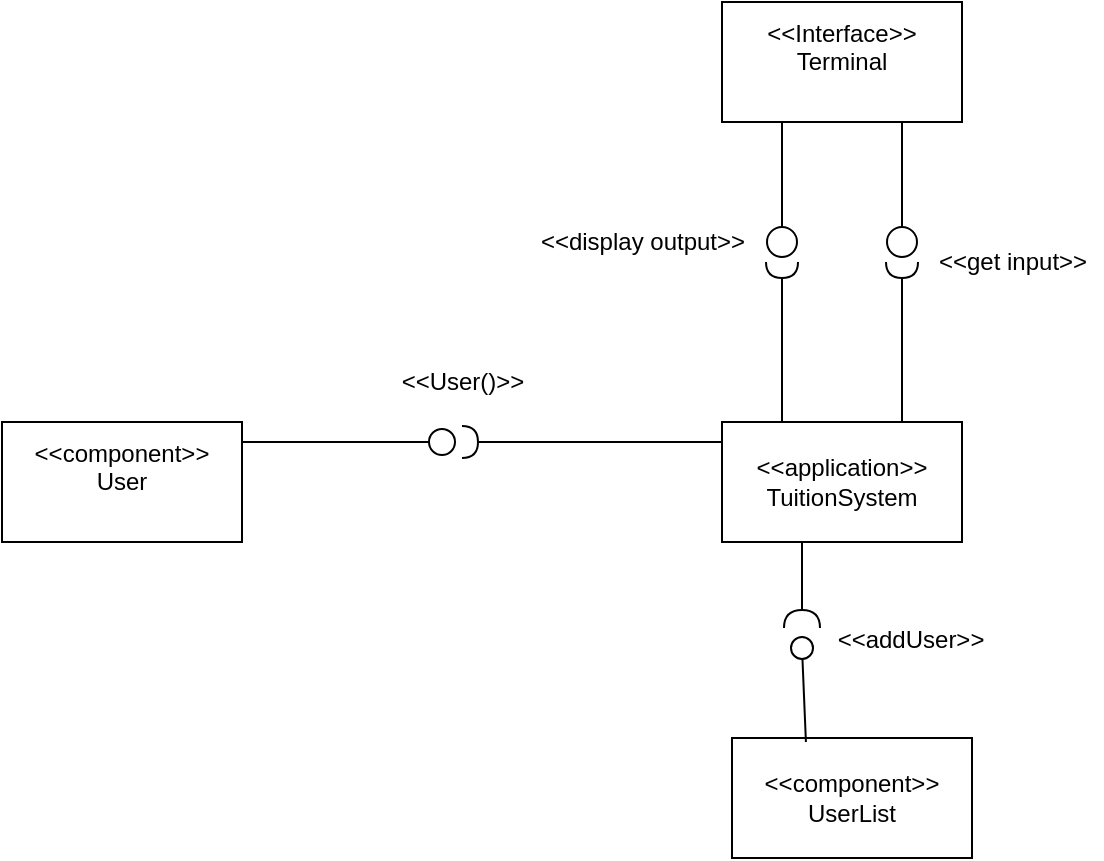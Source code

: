 <mxfile version="13.9.7" type="github" pages="2">
  <diagram id="Atki3Fw65m2l4bBg9RLu" name="Page-1">
    <mxGraphModel dx="868" dy="479" grid="0" gridSize="10" guides="1" tooltips="1" connect="1" arrows="1" fold="1" page="1" pageScale="1" pageWidth="850" pageHeight="1100" math="0" shadow="0">
      <root>
        <mxCell id="0" />
        <mxCell id="1" parent="0" />
        <mxCell id="o97OmESMkovV9gOq62sb-1" value="&lt;div&gt;&amp;lt;&amp;lt;component&amp;gt;&amp;gt;&lt;/div&gt;&lt;div&gt;User&lt;br&gt;&lt;/div&gt;&lt;div&gt;&lt;br&gt;&lt;/div&gt;" style="rounded=0;whiteSpace=wrap;html=1;" vertex="1" parent="1">
          <mxGeometry x="170" y="270" width="120" height="60" as="geometry" />
        </mxCell>
        <mxCell id="o97OmESMkovV9gOq62sb-2" value="&lt;div&gt;&amp;lt;&amp;lt;application&amp;gt;&amp;gt;&lt;/div&gt;&lt;div&gt;TuitionSystem&lt;br&gt;&lt;/div&gt;" style="rounded=0;whiteSpace=wrap;html=1;" vertex="1" parent="1">
          <mxGeometry x="530" y="270" width="120" height="60" as="geometry" />
        </mxCell>
        <mxCell id="o97OmESMkovV9gOq62sb-3" value="&lt;div&gt;&amp;lt;&amp;lt;Interface&amp;gt;&amp;gt;&lt;/div&gt;&lt;div&gt;Terminal&lt;br&gt;&lt;/div&gt;&lt;div&gt;&lt;br&gt;&lt;/div&gt;" style="rounded=0;whiteSpace=wrap;html=1;" vertex="1" parent="1">
          <mxGeometry x="530" y="60" width="120" height="60" as="geometry" />
        </mxCell>
        <mxCell id="o97OmESMkovV9gOq62sb-4" value="" style="endArrow=oval;html=1;endFill=0;startSize=15;endSize=13;" edge="1" parent="1">
          <mxGeometry width="50" height="50" relative="1" as="geometry">
            <mxPoint x="290" y="280" as="sourcePoint" />
            <mxPoint x="390" y="280" as="targetPoint" />
          </mxGeometry>
        </mxCell>
        <mxCell id="o97OmESMkovV9gOq62sb-5" value="&amp;lt;&amp;lt;User()&amp;gt;&amp;gt;" style="text;html=1;align=center;verticalAlign=middle;resizable=0;points=[];autosize=1;" vertex="1" parent="1">
          <mxGeometry x="360" y="240" width="80" height="20" as="geometry" />
        </mxCell>
        <mxCell id="o97OmESMkovV9gOq62sb-6" value="" style="endArrow=none;html=1;endFill=0;startArrow=halfCircle;startFill=0;" edge="1" parent="1">
          <mxGeometry width="50" height="50" relative="1" as="geometry">
            <mxPoint x="400" y="280" as="sourcePoint" />
            <mxPoint x="530" y="280" as="targetPoint" />
          </mxGeometry>
        </mxCell>
        <mxCell id="o97OmESMkovV9gOq62sb-7" value="" style="endArrow=none;html=1;endFill=0;endSize=15;startSize=15;startArrow=oval;startFill=0;" edge="1" parent="1">
          <mxGeometry width="50" height="50" relative="1" as="geometry">
            <mxPoint x="620" y="180" as="sourcePoint" />
            <mxPoint x="620" y="120" as="targetPoint" />
          </mxGeometry>
        </mxCell>
        <mxCell id="o97OmESMkovV9gOq62sb-8" value="" style="endArrow=halfCircle;html=1;startArrow=none;startFill=0;endFill=0;" edge="1" parent="1">
          <mxGeometry width="50" height="50" relative="1" as="geometry">
            <mxPoint x="620" y="270" as="sourcePoint" />
            <mxPoint x="620" y="190" as="targetPoint" />
          </mxGeometry>
        </mxCell>
        <mxCell id="o97OmESMkovV9gOq62sb-9" value="&amp;lt;&amp;lt;get input&amp;gt;&amp;gt;" style="text;html=1;align=center;verticalAlign=middle;resizable=0;points=[];autosize=1;" vertex="1" parent="1">
          <mxGeometry x="630" y="180" width="90" height="20" as="geometry" />
        </mxCell>
        <mxCell id="o97OmESMkovV9gOq62sb-10" value="" style="endArrow=none;html=1;endFill=0;endSize=15;startSize=15;startArrow=oval;startFill=0;" edge="1" parent="1">
          <mxGeometry width="50" height="50" relative="1" as="geometry">
            <mxPoint x="560" y="180" as="sourcePoint" />
            <mxPoint x="560" y="120" as="targetPoint" />
          </mxGeometry>
        </mxCell>
        <mxCell id="o97OmESMkovV9gOq62sb-11" value="" style="endArrow=halfCircle;html=1;startArrow=none;startFill=0;endFill=0;" edge="1" parent="1">
          <mxGeometry width="50" height="50" relative="1" as="geometry">
            <mxPoint x="560" y="270" as="sourcePoint" />
            <mxPoint x="560" y="190" as="targetPoint" />
          </mxGeometry>
        </mxCell>
        <mxCell id="o97OmESMkovV9gOq62sb-12" value="&amp;lt;&amp;lt;display output&amp;gt;&amp;gt;" style="text;html=1;align=center;verticalAlign=middle;resizable=0;points=[];autosize=1;" vertex="1" parent="1">
          <mxGeometry x="430" y="170" width="120" height="20" as="geometry" />
        </mxCell>
        <mxCell id="wbJ1AOg4pCwRbaRs6bEX-1" value="&lt;div&gt;&amp;lt;&amp;lt;component&amp;gt;&amp;gt;&lt;/div&gt;&lt;div&gt;UserList&lt;br&gt;&lt;/div&gt;" style="rounded=0;whiteSpace=wrap;html=1;" vertex="1" parent="1">
          <mxGeometry x="535" y="428" width="120" height="60" as="geometry" />
        </mxCell>
        <mxCell id="wbJ1AOg4pCwRbaRs6bEX-5" value="" style="endArrow=none;html=1;endFill=0;endSize=15;startSize=7;startArrow=halfCircle;startFill=0;" edge="1" parent="1">
          <mxGeometry width="50" height="50" relative="1" as="geometry">
            <mxPoint x="570" y="373" as="sourcePoint" />
            <mxPoint x="570" y="330" as="targetPoint" />
          </mxGeometry>
        </mxCell>
        <mxCell id="wbJ1AOg4pCwRbaRs6bEX-6" value="" style="endArrow=oval;html=1;startArrow=none;startFill=0;endFill=0;exitX=0.308;exitY=0.033;exitDx=0;exitDy=0;exitPerimeter=0;endSize=11;" edge="1" parent="1" source="wbJ1AOg4pCwRbaRs6bEX-1">
          <mxGeometry width="50" height="50" relative="1" as="geometry">
            <mxPoint x="565" y="411" as="sourcePoint" />
            <mxPoint x="570" y="383" as="targetPoint" />
          </mxGeometry>
        </mxCell>
        <mxCell id="wbJ1AOg4pCwRbaRs6bEX-7" value="&amp;lt;&amp;lt;addUser&amp;gt;&amp;gt;" style="text;html=1;align=center;verticalAlign=middle;resizable=0;points=[];autosize=1;" vertex="1" parent="1">
          <mxGeometry x="581" y="370" width="86" height="18" as="geometry" />
        </mxCell>
      </root>
    </mxGraphModel>
  </diagram>
  <diagram id="rUuLZ0CwC7RdWQS-LIV7" name="Page-2">
    <mxGraphModel dx="868" dy="479" grid="1" gridSize="10" guides="1" tooltips="1" connect="1" arrows="1" fold="1" page="1" pageScale="1" pageWidth="850" pageHeight="1100" math="0" shadow="0">
      <root>
        <mxCell id="APJ0qdRp9DO12fEd-1KZ-0" />
        <mxCell id="APJ0qdRp9DO12fEd-1KZ-1" parent="APJ0qdRp9DO12fEd-1KZ-0" />
      </root>
    </mxGraphModel>
  </diagram>
</mxfile>
